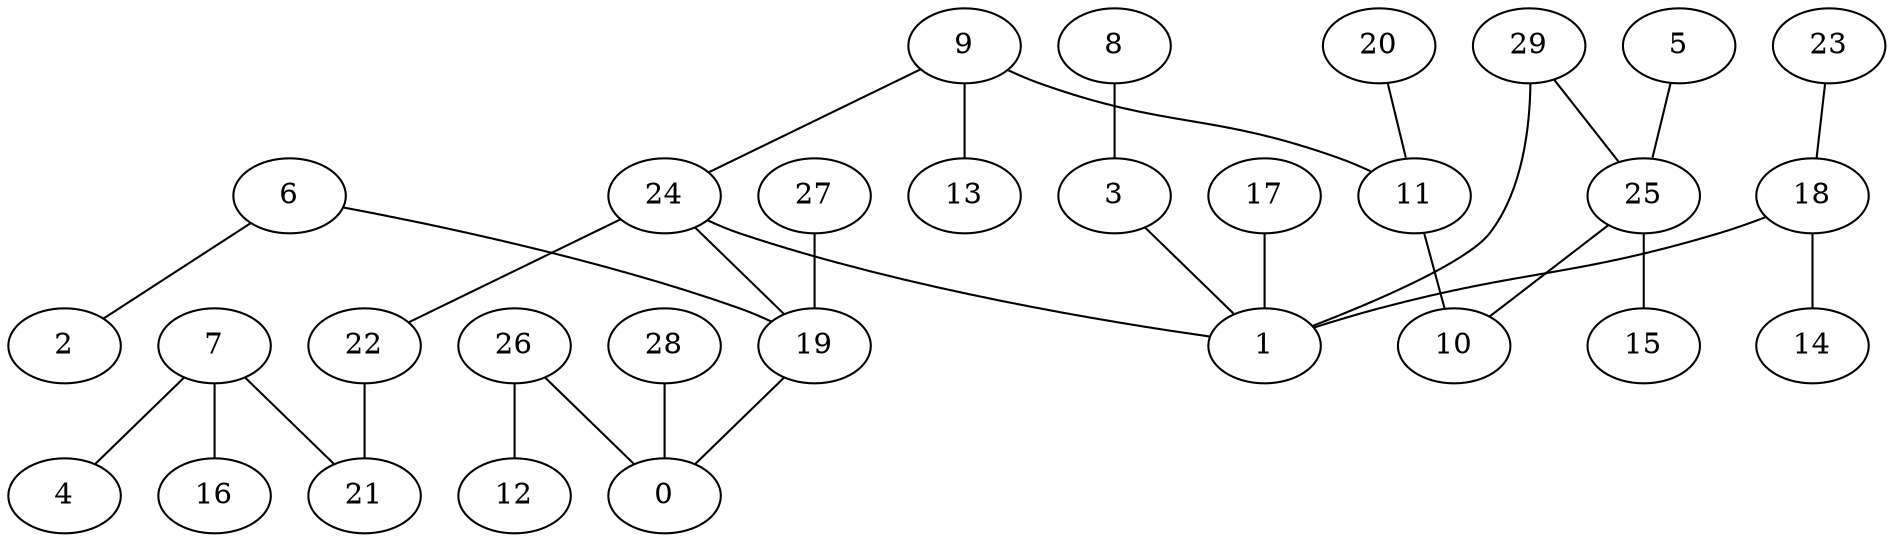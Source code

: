 digraph GG_graph {

subgraph G_graph {
edge [color = black]
"8" -> "3" [dir = none]
"26" -> "12" [dir = none]
"26" -> "0" [dir = none]
"22" -> "21" [dir = none]
"9" -> "13" [dir = none]
"9" -> "11" [dir = none]
"9" -> "24" [dir = none]
"29" -> "25" [dir = none]
"29" -> "1" [dir = none]
"27" -> "19" [dir = none]
"18" -> "14" [dir = none]
"18" -> "1" [dir = none]
"11" -> "10" [dir = none]
"24" -> "22" [dir = none]
"24" -> "1" [dir = none]
"24" -> "19" [dir = none]
"19" -> "0" [dir = none]
"20" -> "11" [dir = none]
"5" -> "25" [dir = none]
"7" -> "4" [dir = none]
"7" -> "16" [dir = none]
"7" -> "21" [dir = none]
"17" -> "1" [dir = none]
"28" -> "0" [dir = none]
"6" -> "2" [dir = none]
"6" -> "19" [dir = none]
"3" -> "1" [dir = none]
"23" -> "18" [dir = none]
"25" -> "15" [dir = none]
"25" -> "10" [dir = none]
}

}
